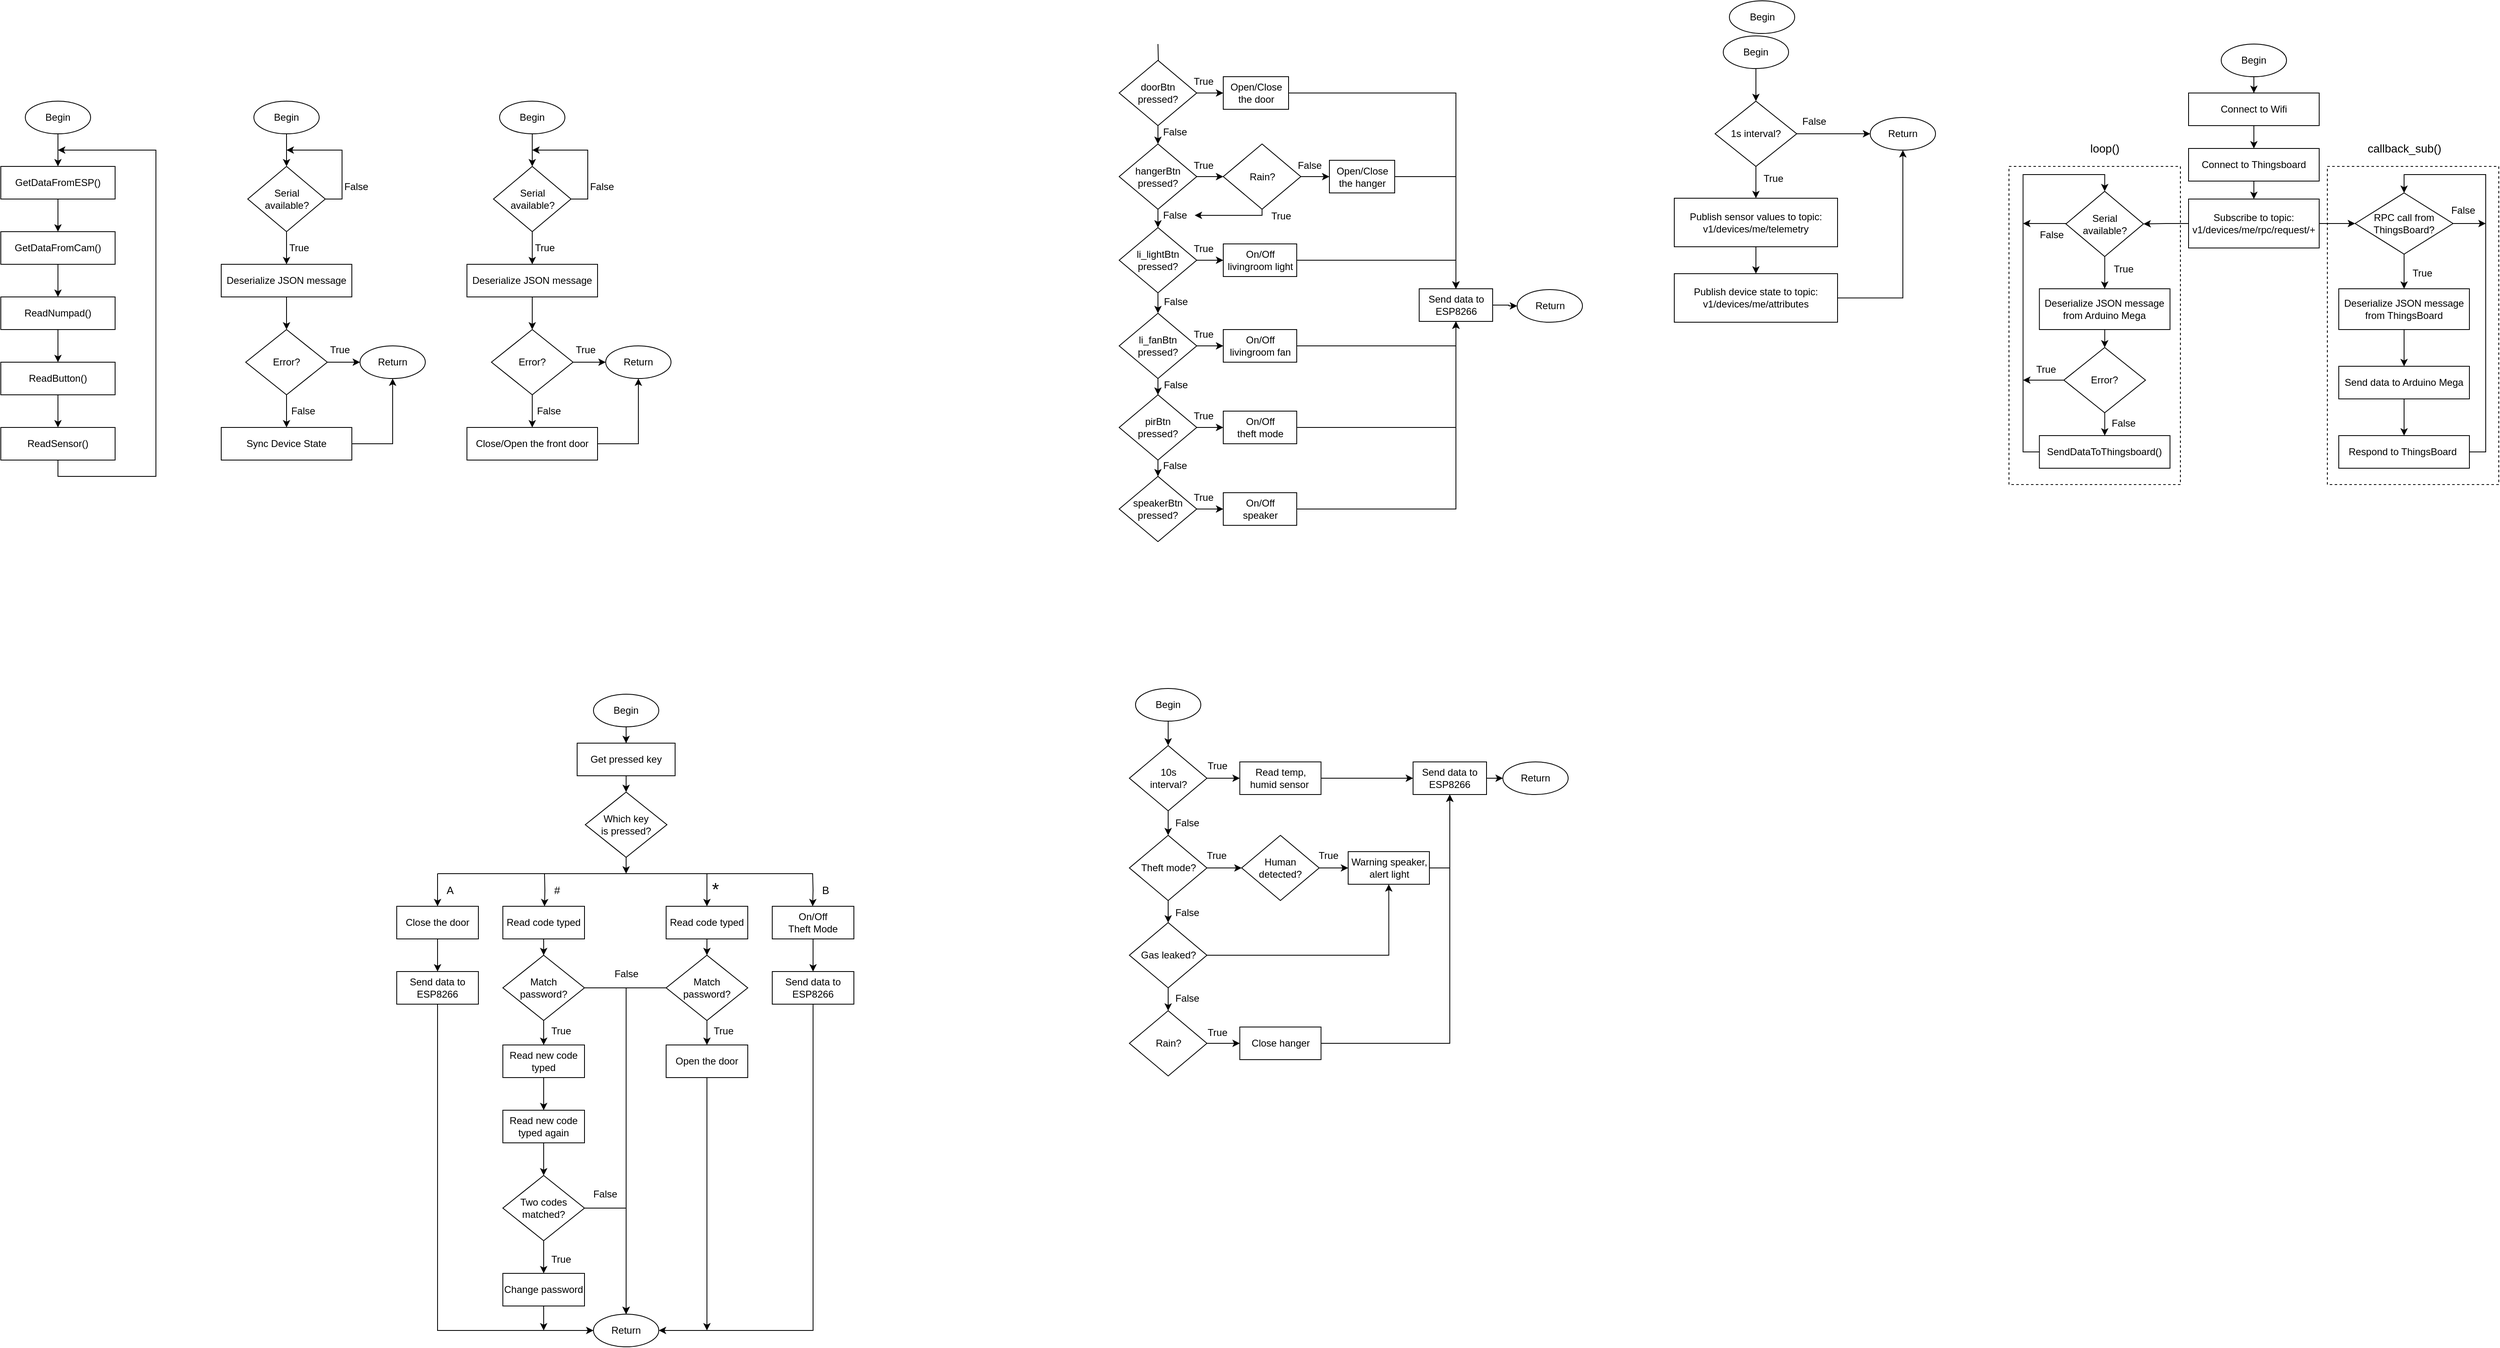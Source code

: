 <mxfile version="20.6.2" type="github">
  <diagram id="8T_DmFEaWRe2VI1obKvT" name="Page-1">
    <mxGraphModel dx="1550" dy="867" grid="1" gridSize="10" guides="1" tooltips="1" connect="1" arrows="1" fold="1" page="1" pageScale="1" pageWidth="1100" pageHeight="850" background="none" math="0" shadow="0">
      <root>
        <mxCell id="0" />
        <mxCell id="1" parent="0" />
        <mxCell id="-PVYNfKp2_SMiAzgi10n-19" value="" style="group" parent="1" vertex="1" connectable="0">
          <mxGeometry x="110" y="173" width="190" height="460" as="geometry" />
        </mxCell>
        <mxCell id="-PVYNfKp2_SMiAzgi10n-1" value="Begin" style="ellipse;whiteSpace=wrap;html=1;" parent="-PVYNfKp2_SMiAzgi10n-19" vertex="1">
          <mxGeometry x="30" width="80" height="40" as="geometry" />
        </mxCell>
        <mxCell id="-PVYNfKp2_SMiAzgi10n-2" value="GetDataFromESP()" style="rounded=0;whiteSpace=wrap;html=1;" parent="-PVYNfKp2_SMiAzgi10n-19" vertex="1">
          <mxGeometry y="80" width="140" height="40" as="geometry" />
        </mxCell>
        <mxCell id="-PVYNfKp2_SMiAzgi10n-7" style="edgeStyle=orthogonalEdgeStyle;rounded=0;orthogonalLoop=1;jettySize=auto;html=1;exitX=0.5;exitY=1;exitDx=0;exitDy=0;entryX=0.5;entryY=0;entryDx=0;entryDy=0;" parent="-PVYNfKp2_SMiAzgi10n-19" source="-PVYNfKp2_SMiAzgi10n-1" target="-PVYNfKp2_SMiAzgi10n-2" edge="1">
          <mxGeometry relative="1" as="geometry" />
        </mxCell>
        <mxCell id="-PVYNfKp2_SMiAzgi10n-3" value="GetDataFromCam()" style="rounded=0;whiteSpace=wrap;html=1;" parent="-PVYNfKp2_SMiAzgi10n-19" vertex="1">
          <mxGeometry y="160" width="140" height="40" as="geometry" />
        </mxCell>
        <mxCell id="-PVYNfKp2_SMiAzgi10n-8" style="edgeStyle=orthogonalEdgeStyle;rounded=0;orthogonalLoop=1;jettySize=auto;html=1;exitX=0.5;exitY=1;exitDx=0;exitDy=0;entryX=0.5;entryY=0;entryDx=0;entryDy=0;" parent="-PVYNfKp2_SMiAzgi10n-19" source="-PVYNfKp2_SMiAzgi10n-2" target="-PVYNfKp2_SMiAzgi10n-3" edge="1">
          <mxGeometry relative="1" as="geometry" />
        </mxCell>
        <mxCell id="-PVYNfKp2_SMiAzgi10n-4" value="ReadNumpad()" style="rounded=0;whiteSpace=wrap;html=1;" parent="-PVYNfKp2_SMiAzgi10n-19" vertex="1">
          <mxGeometry y="240" width="140" height="40" as="geometry" />
        </mxCell>
        <mxCell id="-PVYNfKp2_SMiAzgi10n-9" style="edgeStyle=orthogonalEdgeStyle;rounded=0;orthogonalLoop=1;jettySize=auto;html=1;exitX=0.5;exitY=1;exitDx=0;exitDy=0;entryX=0.5;entryY=0;entryDx=0;entryDy=0;" parent="-PVYNfKp2_SMiAzgi10n-19" source="-PVYNfKp2_SMiAzgi10n-3" target="-PVYNfKp2_SMiAzgi10n-4" edge="1">
          <mxGeometry relative="1" as="geometry" />
        </mxCell>
        <mxCell id="-PVYNfKp2_SMiAzgi10n-5" value="ReadButton()" style="rounded=0;whiteSpace=wrap;html=1;" parent="-PVYNfKp2_SMiAzgi10n-19" vertex="1">
          <mxGeometry y="320" width="140" height="40" as="geometry" />
        </mxCell>
        <mxCell id="-PVYNfKp2_SMiAzgi10n-10" style="edgeStyle=orthogonalEdgeStyle;rounded=0;orthogonalLoop=1;jettySize=auto;html=1;exitX=0.5;exitY=1;exitDx=0;exitDy=0;entryX=0.5;entryY=0;entryDx=0;entryDy=0;" parent="-PVYNfKp2_SMiAzgi10n-19" source="-PVYNfKp2_SMiAzgi10n-4" target="-PVYNfKp2_SMiAzgi10n-5" edge="1">
          <mxGeometry relative="1" as="geometry" />
        </mxCell>
        <mxCell id="-PVYNfKp2_SMiAzgi10n-6" value="ReadSensor()" style="rounded=0;whiteSpace=wrap;html=1;" parent="-PVYNfKp2_SMiAzgi10n-19" vertex="1">
          <mxGeometry y="400" width="140" height="40" as="geometry" />
        </mxCell>
        <mxCell id="-PVYNfKp2_SMiAzgi10n-11" style="edgeStyle=orthogonalEdgeStyle;rounded=0;orthogonalLoop=1;jettySize=auto;html=1;exitX=0.5;exitY=1;exitDx=0;exitDy=0;entryX=0.5;entryY=0;entryDx=0;entryDy=0;" parent="-PVYNfKp2_SMiAzgi10n-19" source="-PVYNfKp2_SMiAzgi10n-5" target="-PVYNfKp2_SMiAzgi10n-6" edge="1">
          <mxGeometry relative="1" as="geometry" />
        </mxCell>
        <mxCell id="-PVYNfKp2_SMiAzgi10n-18" value="" style="endArrow=classic;html=1;rounded=0;" parent="-PVYNfKp2_SMiAzgi10n-19" edge="1">
          <mxGeometry width="50" height="50" relative="1" as="geometry">
            <mxPoint x="70" y="440" as="sourcePoint" />
            <mxPoint x="70" y="60" as="targetPoint" />
            <Array as="points">
              <mxPoint x="70" y="460" />
              <mxPoint x="190" y="460" />
              <mxPoint x="190" y="60" />
            </Array>
          </mxGeometry>
        </mxCell>
        <mxCell id="-PVYNfKp2_SMiAzgi10n-22" style="edgeStyle=orthogonalEdgeStyle;rounded=0;orthogonalLoop=1;jettySize=auto;html=1;exitX=0.5;exitY=1;exitDx=0;exitDy=0;entryX=0.5;entryY=0;entryDx=0;entryDy=0;" parent="1" source="-PVYNfKp2_SMiAzgi10n-20" target="-PVYNfKp2_SMiAzgi10n-21" edge="1">
          <mxGeometry relative="1" as="geometry" />
        </mxCell>
        <mxCell id="-PVYNfKp2_SMiAzgi10n-20" value="Begin" style="ellipse;whiteSpace=wrap;html=1;" parent="1" vertex="1">
          <mxGeometry x="420" y="173" width="80" height="40" as="geometry" />
        </mxCell>
        <mxCell id="-PVYNfKp2_SMiAzgi10n-24" style="edgeStyle=orthogonalEdgeStyle;rounded=0;orthogonalLoop=1;jettySize=auto;html=1;exitX=1;exitY=0.5;exitDx=0;exitDy=0;" parent="1" source="-PVYNfKp2_SMiAzgi10n-21" edge="1">
          <mxGeometry relative="1" as="geometry">
            <mxPoint x="460" y="233" as="targetPoint" />
            <Array as="points">
              <mxPoint x="528" y="293" />
              <mxPoint x="528" y="233" />
              <mxPoint x="461" y="233" />
            </Array>
          </mxGeometry>
        </mxCell>
        <mxCell id="-PVYNfKp2_SMiAzgi10n-27" value="" style="edgeStyle=orthogonalEdgeStyle;rounded=0;orthogonalLoop=1;jettySize=auto;html=1;" parent="1" source="-PVYNfKp2_SMiAzgi10n-21" target="-PVYNfKp2_SMiAzgi10n-26" edge="1">
          <mxGeometry relative="1" as="geometry" />
        </mxCell>
        <mxCell id="-PVYNfKp2_SMiAzgi10n-21" value="Serial&lt;br&gt;available?" style="rhombus;whiteSpace=wrap;html=1;" parent="1" vertex="1">
          <mxGeometry x="412.5" y="253" width="95" height="80" as="geometry" />
        </mxCell>
        <mxCell id="-PVYNfKp2_SMiAzgi10n-25" value="False" style="text;html=1;align=center;verticalAlign=middle;resizable=0;points=[];autosize=1;strokeColor=none;fillColor=none;" parent="1" vertex="1">
          <mxGeometry x="520" y="263" width="50" height="30" as="geometry" />
        </mxCell>
        <mxCell id="-PVYNfKp2_SMiAzgi10n-29" style="edgeStyle=orthogonalEdgeStyle;rounded=0;orthogonalLoop=1;jettySize=auto;html=1;exitX=0.5;exitY=1;exitDx=0;exitDy=0;entryX=0.5;entryY=0;entryDx=0;entryDy=0;" parent="1" source="-PVYNfKp2_SMiAzgi10n-26" target="-PVYNfKp2_SMiAzgi10n-28" edge="1">
          <mxGeometry relative="1" as="geometry" />
        </mxCell>
        <mxCell id="-PVYNfKp2_SMiAzgi10n-26" value="Deserialize JSON message" style="whiteSpace=wrap;html=1;" parent="1" vertex="1">
          <mxGeometry x="380" y="373" width="160" height="40" as="geometry" />
        </mxCell>
        <mxCell id="-PVYNfKp2_SMiAzgi10n-37" value="" style="edgeStyle=orthogonalEdgeStyle;rounded=0;orthogonalLoop=1;jettySize=auto;html=1;" parent="1" source="-PVYNfKp2_SMiAzgi10n-28" target="-PVYNfKp2_SMiAzgi10n-36" edge="1">
          <mxGeometry relative="1" as="geometry" />
        </mxCell>
        <mxCell id="-PVYNfKp2_SMiAzgi10n-41" style="edgeStyle=orthogonalEdgeStyle;rounded=0;orthogonalLoop=1;jettySize=auto;html=1;entryX=0.5;entryY=0;entryDx=0;entryDy=0;" parent="1" source="-PVYNfKp2_SMiAzgi10n-28" target="-PVYNfKp2_SMiAzgi10n-40" edge="1">
          <mxGeometry relative="1" as="geometry" />
        </mxCell>
        <mxCell id="-PVYNfKp2_SMiAzgi10n-28" value="Error?" style="rhombus;whiteSpace=wrap;html=1;" parent="1" vertex="1">
          <mxGeometry x="410" y="453" width="100" height="80" as="geometry" />
        </mxCell>
        <mxCell id="-PVYNfKp2_SMiAzgi10n-36" value="Return" style="ellipse;whiteSpace=wrap;html=1;" parent="1" vertex="1">
          <mxGeometry x="550" y="473" width="80" height="40" as="geometry" />
        </mxCell>
        <mxCell id="-PVYNfKp2_SMiAzgi10n-38" value="True" style="text;html=1;align=center;verticalAlign=middle;resizable=0;points=[];autosize=1;strokeColor=none;fillColor=none;" parent="1" vertex="1">
          <mxGeometry x="500" y="463" width="50" height="30" as="geometry" />
        </mxCell>
        <mxCell id="-PVYNfKp2_SMiAzgi10n-44" style="edgeStyle=orthogonalEdgeStyle;rounded=0;orthogonalLoop=1;jettySize=auto;html=1;entryX=0.5;entryY=1;entryDx=0;entryDy=0;" parent="1" source="-PVYNfKp2_SMiAzgi10n-40" target="-PVYNfKp2_SMiAzgi10n-36" edge="1">
          <mxGeometry relative="1" as="geometry" />
        </mxCell>
        <mxCell id="-PVYNfKp2_SMiAzgi10n-40" value="Sync Device State" style="whiteSpace=wrap;html=1;" parent="1" vertex="1">
          <mxGeometry x="380" y="573" width="160" height="40" as="geometry" />
        </mxCell>
        <mxCell id="-PVYNfKp2_SMiAzgi10n-42" value="False" style="text;html=1;align=center;verticalAlign=middle;resizable=0;points=[];autosize=1;strokeColor=none;fillColor=none;" parent="1" vertex="1">
          <mxGeometry x="455" y="538" width="50" height="30" as="geometry" />
        </mxCell>
        <mxCell id="-PVYNfKp2_SMiAzgi10n-43" value="True" style="text;html=1;align=center;verticalAlign=middle;resizable=0;points=[];autosize=1;strokeColor=none;fillColor=none;" parent="1" vertex="1">
          <mxGeometry x="450" y="338" width="50" height="30" as="geometry" />
        </mxCell>
        <mxCell id="-PVYNfKp2_SMiAzgi10n-45" style="edgeStyle=orthogonalEdgeStyle;rounded=0;orthogonalLoop=1;jettySize=auto;html=1;exitX=0.5;exitY=1;exitDx=0;exitDy=0;entryX=0.5;entryY=0;entryDx=0;entryDy=0;" parent="1" source="-PVYNfKp2_SMiAzgi10n-46" target="-PVYNfKp2_SMiAzgi10n-49" edge="1">
          <mxGeometry relative="1" as="geometry" />
        </mxCell>
        <mxCell id="-PVYNfKp2_SMiAzgi10n-46" value="Begin" style="ellipse;whiteSpace=wrap;html=1;" parent="1" vertex="1">
          <mxGeometry x="721" y="173" width="80" height="40" as="geometry" />
        </mxCell>
        <mxCell id="-PVYNfKp2_SMiAzgi10n-47" style="edgeStyle=orthogonalEdgeStyle;rounded=0;orthogonalLoop=1;jettySize=auto;html=1;exitX=1;exitY=0.5;exitDx=0;exitDy=0;" parent="1" source="-PVYNfKp2_SMiAzgi10n-49" edge="1">
          <mxGeometry relative="1" as="geometry">
            <mxPoint x="761" y="233" as="targetPoint" />
            <Array as="points">
              <mxPoint x="829" y="293" />
              <mxPoint x="829" y="233" />
              <mxPoint x="762" y="233" />
            </Array>
          </mxGeometry>
        </mxCell>
        <mxCell id="-PVYNfKp2_SMiAzgi10n-48" value="" style="edgeStyle=orthogonalEdgeStyle;rounded=0;orthogonalLoop=1;jettySize=auto;html=1;" parent="1" source="-PVYNfKp2_SMiAzgi10n-49" target="-PVYNfKp2_SMiAzgi10n-52" edge="1">
          <mxGeometry relative="1" as="geometry" />
        </mxCell>
        <mxCell id="-PVYNfKp2_SMiAzgi10n-49" value="Serial&lt;br&gt;available?" style="rhombus;whiteSpace=wrap;html=1;" parent="1" vertex="1">
          <mxGeometry x="713.5" y="253" width="95" height="80" as="geometry" />
        </mxCell>
        <mxCell id="-PVYNfKp2_SMiAzgi10n-50" value="False" style="text;html=1;align=center;verticalAlign=middle;resizable=0;points=[];autosize=1;strokeColor=none;fillColor=none;" parent="1" vertex="1">
          <mxGeometry x="821" y="263" width="50" height="30" as="geometry" />
        </mxCell>
        <mxCell id="-PVYNfKp2_SMiAzgi10n-51" style="edgeStyle=orthogonalEdgeStyle;rounded=0;orthogonalLoop=1;jettySize=auto;html=1;exitX=0.5;exitY=1;exitDx=0;exitDy=0;entryX=0.5;entryY=0;entryDx=0;entryDy=0;" parent="1" source="-PVYNfKp2_SMiAzgi10n-52" target="-PVYNfKp2_SMiAzgi10n-55" edge="1">
          <mxGeometry relative="1" as="geometry" />
        </mxCell>
        <mxCell id="-PVYNfKp2_SMiAzgi10n-52" value="Deserialize JSON message" style="whiteSpace=wrap;html=1;" parent="1" vertex="1">
          <mxGeometry x="681" y="373" width="160" height="40" as="geometry" />
        </mxCell>
        <mxCell id="-PVYNfKp2_SMiAzgi10n-53" value="" style="edgeStyle=orthogonalEdgeStyle;rounded=0;orthogonalLoop=1;jettySize=auto;html=1;" parent="1" source="-PVYNfKp2_SMiAzgi10n-55" target="-PVYNfKp2_SMiAzgi10n-56" edge="1">
          <mxGeometry relative="1" as="geometry" />
        </mxCell>
        <mxCell id="-PVYNfKp2_SMiAzgi10n-54" style="edgeStyle=orthogonalEdgeStyle;rounded=0;orthogonalLoop=1;jettySize=auto;html=1;entryX=0.5;entryY=0;entryDx=0;entryDy=0;" parent="1" source="-PVYNfKp2_SMiAzgi10n-55" target="-PVYNfKp2_SMiAzgi10n-59" edge="1">
          <mxGeometry relative="1" as="geometry" />
        </mxCell>
        <mxCell id="-PVYNfKp2_SMiAzgi10n-55" value="Error?" style="rhombus;whiteSpace=wrap;html=1;" parent="1" vertex="1">
          <mxGeometry x="711" y="453" width="100" height="80" as="geometry" />
        </mxCell>
        <mxCell id="-PVYNfKp2_SMiAzgi10n-56" value="Return" style="ellipse;whiteSpace=wrap;html=1;" parent="1" vertex="1">
          <mxGeometry x="851" y="473" width="80" height="40" as="geometry" />
        </mxCell>
        <mxCell id="-PVYNfKp2_SMiAzgi10n-57" value="True" style="text;html=1;align=center;verticalAlign=middle;resizable=0;points=[];autosize=1;strokeColor=none;fillColor=none;" parent="1" vertex="1">
          <mxGeometry x="801" y="463" width="50" height="30" as="geometry" />
        </mxCell>
        <mxCell id="-PVYNfKp2_SMiAzgi10n-58" style="edgeStyle=orthogonalEdgeStyle;rounded=0;orthogonalLoop=1;jettySize=auto;html=1;entryX=0.5;entryY=1;entryDx=0;entryDy=0;" parent="1" source="-PVYNfKp2_SMiAzgi10n-59" target="-PVYNfKp2_SMiAzgi10n-56" edge="1">
          <mxGeometry relative="1" as="geometry" />
        </mxCell>
        <mxCell id="-PVYNfKp2_SMiAzgi10n-59" value="Close/Open the front door" style="whiteSpace=wrap;html=1;" parent="1" vertex="1">
          <mxGeometry x="681" y="573" width="160" height="40" as="geometry" />
        </mxCell>
        <mxCell id="-PVYNfKp2_SMiAzgi10n-60" value="False" style="text;html=1;align=center;verticalAlign=middle;resizable=0;points=[];autosize=1;strokeColor=none;fillColor=none;" parent="1" vertex="1">
          <mxGeometry x="756" y="538" width="50" height="30" as="geometry" />
        </mxCell>
        <mxCell id="-PVYNfKp2_SMiAzgi10n-61" value="True" style="text;html=1;align=center;verticalAlign=middle;resizable=0;points=[];autosize=1;strokeColor=none;fillColor=none;" parent="1" vertex="1">
          <mxGeometry x="751" y="338" width="50" height="30" as="geometry" />
        </mxCell>
        <mxCell id="-PVYNfKp2_SMiAzgi10n-66" style="edgeStyle=orthogonalEdgeStyle;rounded=0;orthogonalLoop=1;jettySize=auto;html=1;exitX=0.5;exitY=1;exitDx=0;exitDy=0;" parent="1" source="-PVYNfKp2_SMiAzgi10n-62" target="-PVYNfKp2_SMiAzgi10n-64" edge="1">
          <mxGeometry relative="1" as="geometry" />
        </mxCell>
        <mxCell id="-PVYNfKp2_SMiAzgi10n-62" value="Begin" style="ellipse;whiteSpace=wrap;html=1;" parent="1" vertex="1">
          <mxGeometry x="836" y="900" width="80" height="40" as="geometry" />
        </mxCell>
        <mxCell id="-PVYNfKp2_SMiAzgi10n-69" style="edgeStyle=orthogonalEdgeStyle;rounded=0;orthogonalLoop=1;jettySize=auto;html=1;exitX=0.5;exitY=1;exitDx=0;exitDy=0;entryX=0.5;entryY=0;entryDx=0;entryDy=0;fontSize=12;fontColor=#CC0066;" parent="1" source="-PVYNfKp2_SMiAzgi10n-64" target="-PVYNfKp2_SMiAzgi10n-68" edge="1">
          <mxGeometry relative="1" as="geometry" />
        </mxCell>
        <mxCell id="-PVYNfKp2_SMiAzgi10n-64" value="Get pressed key" style="whiteSpace=wrap;html=1;" parent="1" vertex="1">
          <mxGeometry x="816" y="960" width="120" height="40" as="geometry" />
        </mxCell>
        <mxCell id="-PVYNfKp2_SMiAzgi10n-74" style="edgeStyle=orthogonalEdgeStyle;rounded=0;orthogonalLoop=1;jettySize=auto;html=1;fontSize=12;fontColor=#CC0066;" parent="1" source="-PVYNfKp2_SMiAzgi10n-68" edge="1">
          <mxGeometry relative="1" as="geometry">
            <mxPoint x="876" y="1120" as="targetPoint" />
          </mxGeometry>
        </mxCell>
        <mxCell id="-PVYNfKp2_SMiAzgi10n-68" value="Which key&lt;br&gt;is pressed?" style="rhombus;whiteSpace=wrap;html=1;" parent="1" vertex="1">
          <mxGeometry x="826" y="1020" width="100" height="80" as="geometry" />
        </mxCell>
        <mxCell id="-PVYNfKp2_SMiAzgi10n-76" value="" style="endArrow=none;html=1;rounded=0;fontSize=12;fontColor=#CC0066;" parent="1" edge="1">
          <mxGeometry width="50" height="50" relative="1" as="geometry">
            <mxPoint x="645" y="1120" as="sourcePoint" />
            <mxPoint x="1105" y="1120" as="targetPoint" />
          </mxGeometry>
        </mxCell>
        <mxCell id="-PVYNfKp2_SMiAzgi10n-77" value="" style="endArrow=classic;html=1;rounded=0;fontSize=12;fontColor=#CC0066;" parent="1" edge="1">
          <mxGeometry width="50" height="50" relative="1" as="geometry">
            <mxPoint x="975" y="1120" as="sourcePoint" />
            <mxPoint x="975" y="1160" as="targetPoint" />
          </mxGeometry>
        </mxCell>
        <mxCell id="-PVYNfKp2_SMiAzgi10n-78" value="&lt;font style=&quot;font-size: 22px;&quot; color=&quot;#000000&quot;&gt;*&lt;/font&gt;" style="text;html=1;align=center;verticalAlign=middle;resizable=0;points=[];autosize=1;strokeColor=none;fillColor=none;fontSize=12;fontColor=#CC0066;" parent="1" vertex="1">
          <mxGeometry x="970" y="1120" width="30" height="40" as="geometry" />
        </mxCell>
        <mxCell id="-PVYNfKp2_SMiAzgi10n-82" value="" style="edgeStyle=orthogonalEdgeStyle;rounded=0;orthogonalLoop=1;jettySize=auto;html=1;fontSize=22;fontColor=#000000;" parent="1" source="-PVYNfKp2_SMiAzgi10n-80" target="-PVYNfKp2_SMiAzgi10n-81" edge="1">
          <mxGeometry relative="1" as="geometry" />
        </mxCell>
        <mxCell id="-PVYNfKp2_SMiAzgi10n-80" value="Read code typed" style="whiteSpace=wrap;html=1;" parent="1" vertex="1">
          <mxGeometry x="925" y="1160" width="100" height="40" as="geometry" />
        </mxCell>
        <mxCell id="-PVYNfKp2_SMiAzgi10n-84" value="" style="edgeStyle=orthogonalEdgeStyle;rounded=0;orthogonalLoop=1;jettySize=auto;html=1;fontSize=22;fontColor=#000000;" parent="1" source="-PVYNfKp2_SMiAzgi10n-81" target="-PVYNfKp2_SMiAzgi10n-83" edge="1">
          <mxGeometry relative="1" as="geometry" />
        </mxCell>
        <mxCell id="-PVYNfKp2_SMiAzgi10n-108" style="edgeStyle=orthogonalEdgeStyle;rounded=0;orthogonalLoop=1;jettySize=auto;html=1;entryX=0.5;entryY=0;entryDx=0;entryDy=0;fontSize=13;fontColor=#000000;" parent="1" source="-PVYNfKp2_SMiAzgi10n-81" target="-PVYNfKp2_SMiAzgi10n-101" edge="1">
          <mxGeometry relative="1" as="geometry" />
        </mxCell>
        <mxCell id="-PVYNfKp2_SMiAzgi10n-81" value="Match&lt;br&gt;password?" style="rhombus;whiteSpace=wrap;html=1;" parent="1" vertex="1">
          <mxGeometry x="925" y="1220" width="100" height="80" as="geometry" />
        </mxCell>
        <mxCell id="-PVYNfKp2_SMiAzgi10n-128" style="edgeStyle=orthogonalEdgeStyle;rounded=0;orthogonalLoop=1;jettySize=auto;html=1;fontSize=13;fontColor=#000000;" parent="1" source="-PVYNfKp2_SMiAzgi10n-83" edge="1">
          <mxGeometry relative="1" as="geometry">
            <mxPoint x="975" y="1680" as="targetPoint" />
          </mxGeometry>
        </mxCell>
        <mxCell id="-PVYNfKp2_SMiAzgi10n-83" value="Open the door" style="whiteSpace=wrap;html=1;" parent="1" vertex="1">
          <mxGeometry x="925" y="1330" width="100" height="40" as="geometry" />
        </mxCell>
        <mxCell id="-PVYNfKp2_SMiAzgi10n-85" value="&lt;font style=&quot;font-size: 12px;&quot;&gt;True&lt;/font&gt;" style="text;html=1;align=center;verticalAlign=middle;resizable=0;points=[];autosize=1;strokeColor=none;fillColor=none;fontSize=22;fontColor=#000000;" parent="1" vertex="1">
          <mxGeometry x="970" y="1290" width="50" height="40" as="geometry" />
        </mxCell>
        <mxCell id="-PVYNfKp2_SMiAzgi10n-86" value="&lt;font style=&quot;font-size: 13px;&quot; color=&quot;#000000&quot;&gt;#&lt;/font&gt;" style="text;html=1;align=center;verticalAlign=middle;resizable=0;points=[];autosize=1;strokeColor=none;fillColor=none;fontSize=12;fontColor=#CC0066;" parent="1" vertex="1">
          <mxGeometry x="776" y="1125" width="30" height="30" as="geometry" />
        </mxCell>
        <mxCell id="-PVYNfKp2_SMiAzgi10n-87" value="" style="edgeStyle=orthogonalEdgeStyle;rounded=0;orthogonalLoop=1;jettySize=auto;html=1;fontSize=22;fontColor=#000000;" parent="1" edge="1">
          <mxGeometry relative="1" as="geometry">
            <mxPoint x="776" y="1120" as="sourcePoint" />
            <mxPoint x="776" y="1160" as="targetPoint" />
          </mxGeometry>
        </mxCell>
        <mxCell id="-PVYNfKp2_SMiAzgi10n-90" value="" style="edgeStyle=orthogonalEdgeStyle;rounded=0;orthogonalLoop=1;jettySize=auto;html=1;fontSize=13;fontColor=#000000;" parent="1" source="-PVYNfKp2_SMiAzgi10n-88" target="-PVYNfKp2_SMiAzgi10n-89" edge="1">
          <mxGeometry relative="1" as="geometry" />
        </mxCell>
        <mxCell id="-PVYNfKp2_SMiAzgi10n-88" value="Read code typed" style="whiteSpace=wrap;html=1;" parent="1" vertex="1">
          <mxGeometry x="725" y="1160" width="100" height="40" as="geometry" />
        </mxCell>
        <mxCell id="-PVYNfKp2_SMiAzgi10n-92" value="" style="edgeStyle=orthogonalEdgeStyle;rounded=0;orthogonalLoop=1;jettySize=auto;html=1;fontSize=13;fontColor=#000000;" parent="1" source="-PVYNfKp2_SMiAzgi10n-89" target="-PVYNfKp2_SMiAzgi10n-91" edge="1">
          <mxGeometry relative="1" as="geometry" />
        </mxCell>
        <mxCell id="-PVYNfKp2_SMiAzgi10n-105" style="edgeStyle=orthogonalEdgeStyle;rounded=0;orthogonalLoop=1;jettySize=auto;html=1;fontSize=13;fontColor=#000000;" parent="1" source="-PVYNfKp2_SMiAzgi10n-89" target="-PVYNfKp2_SMiAzgi10n-101" edge="1">
          <mxGeometry relative="1" as="geometry" />
        </mxCell>
        <mxCell id="-PVYNfKp2_SMiAzgi10n-89" value="Match&lt;br&gt;password?" style="rhombus;whiteSpace=wrap;html=1;" parent="1" vertex="1">
          <mxGeometry x="725" y="1220" width="100" height="80" as="geometry" />
        </mxCell>
        <mxCell id="-PVYNfKp2_SMiAzgi10n-94" value="" style="edgeStyle=orthogonalEdgeStyle;rounded=0;orthogonalLoop=1;jettySize=auto;html=1;fontSize=13;fontColor=#000000;" parent="1" source="-PVYNfKp2_SMiAzgi10n-91" target="-PVYNfKp2_SMiAzgi10n-93" edge="1">
          <mxGeometry relative="1" as="geometry" />
        </mxCell>
        <mxCell id="-PVYNfKp2_SMiAzgi10n-91" value="Read new code typed" style="whiteSpace=wrap;html=1;" parent="1" vertex="1">
          <mxGeometry x="725" y="1330" width="100" height="40" as="geometry" />
        </mxCell>
        <mxCell id="-PVYNfKp2_SMiAzgi10n-97" value="" style="edgeStyle=orthogonalEdgeStyle;rounded=0;orthogonalLoop=1;jettySize=auto;html=1;fontSize=13;fontColor=#000000;" parent="1" source="-PVYNfKp2_SMiAzgi10n-93" target="-PVYNfKp2_SMiAzgi10n-96" edge="1">
          <mxGeometry relative="1" as="geometry" />
        </mxCell>
        <mxCell id="-PVYNfKp2_SMiAzgi10n-93" value="Read new code typed again" style="whiteSpace=wrap;html=1;" parent="1" vertex="1">
          <mxGeometry x="725" y="1410" width="100" height="40" as="geometry" />
        </mxCell>
        <mxCell id="-PVYNfKp2_SMiAzgi10n-95" value="&lt;font style=&quot;font-size: 12px;&quot;&gt;True&lt;/font&gt;" style="text;html=1;align=center;verticalAlign=middle;resizable=0;points=[];autosize=1;strokeColor=none;fillColor=none;fontSize=22;fontColor=#000000;" parent="1" vertex="1">
          <mxGeometry x="771" y="1290" width="50" height="40" as="geometry" />
        </mxCell>
        <mxCell id="-PVYNfKp2_SMiAzgi10n-99" value="" style="edgeStyle=orthogonalEdgeStyle;rounded=0;orthogonalLoop=1;jettySize=auto;html=1;fontSize=13;fontColor=#000000;" parent="1" source="-PVYNfKp2_SMiAzgi10n-96" target="-PVYNfKp2_SMiAzgi10n-98" edge="1">
          <mxGeometry relative="1" as="geometry" />
        </mxCell>
        <mxCell id="-PVYNfKp2_SMiAzgi10n-110" style="edgeStyle=orthogonalEdgeStyle;rounded=0;orthogonalLoop=1;jettySize=auto;html=1;entryX=0.5;entryY=0;entryDx=0;entryDy=0;fontSize=13;fontColor=#000000;" parent="1" source="-PVYNfKp2_SMiAzgi10n-96" target="-PVYNfKp2_SMiAzgi10n-101" edge="1">
          <mxGeometry relative="1" as="geometry" />
        </mxCell>
        <mxCell id="-PVYNfKp2_SMiAzgi10n-96" value="Two codes &lt;br&gt;matched?" style="rhombus;whiteSpace=wrap;html=1;" parent="1" vertex="1">
          <mxGeometry x="725" y="1490" width="100" height="80" as="geometry" />
        </mxCell>
        <mxCell id="-PVYNfKp2_SMiAzgi10n-118" style="edgeStyle=orthogonalEdgeStyle;rounded=0;orthogonalLoop=1;jettySize=auto;html=1;fontSize=13;fontColor=#000000;" parent="1" source="-PVYNfKp2_SMiAzgi10n-98" edge="1">
          <mxGeometry relative="1" as="geometry">
            <mxPoint x="775" y="1680" as="targetPoint" />
          </mxGeometry>
        </mxCell>
        <mxCell id="-PVYNfKp2_SMiAzgi10n-98" value="Change password" style="whiteSpace=wrap;html=1;" parent="1" vertex="1">
          <mxGeometry x="725" y="1610" width="100" height="40" as="geometry" />
        </mxCell>
        <mxCell id="-PVYNfKp2_SMiAzgi10n-100" value="&lt;font style=&quot;font-size: 12px;&quot;&gt;True&lt;/font&gt;" style="text;html=1;align=center;verticalAlign=middle;resizable=0;points=[];autosize=1;strokeColor=none;fillColor=none;fontSize=22;fontColor=#000000;" parent="1" vertex="1">
          <mxGeometry x="771" y="1570" width="50" height="40" as="geometry" />
        </mxCell>
        <mxCell id="-PVYNfKp2_SMiAzgi10n-101" value="Return" style="ellipse;whiteSpace=wrap;html=1;" parent="1" vertex="1">
          <mxGeometry x="836" y="1660" width="80" height="40" as="geometry" />
        </mxCell>
        <mxCell id="-PVYNfKp2_SMiAzgi10n-109" value="&lt;font style=&quot;font-size: 12px;&quot;&gt;False&lt;/font&gt;" style="text;html=1;align=center;verticalAlign=middle;resizable=0;points=[];autosize=1;strokeColor=none;fillColor=none;fontSize=22;fontColor=#000000;" parent="1" vertex="1">
          <mxGeometry x="851" y="1220" width="50" height="40" as="geometry" />
        </mxCell>
        <mxCell id="-PVYNfKp2_SMiAzgi10n-111" value="&lt;font style=&quot;font-size: 12px;&quot;&gt;False&lt;/font&gt;" style="text;html=1;align=center;verticalAlign=middle;resizable=0;points=[];autosize=1;strokeColor=none;fillColor=none;fontSize=22;fontColor=#000000;" parent="1" vertex="1">
          <mxGeometry x="825" y="1490" width="50" height="40" as="geometry" />
        </mxCell>
        <mxCell id="-PVYNfKp2_SMiAzgi10n-119" value="" style="edgeStyle=orthogonalEdgeStyle;rounded=0;orthogonalLoop=1;jettySize=auto;html=1;fontSize=13;fontColor=#000000;" parent="1" source="-PVYNfKp2_SMiAzgi10n-112" target="-PVYNfKp2_SMiAzgi10n-115" edge="1">
          <mxGeometry relative="1" as="geometry" />
        </mxCell>
        <mxCell id="-PVYNfKp2_SMiAzgi10n-112" value="Close the door" style="whiteSpace=wrap;html=1;" parent="1" vertex="1">
          <mxGeometry x="595" y="1160" width="100" height="40" as="geometry" />
        </mxCell>
        <mxCell id="-PVYNfKp2_SMiAzgi10n-113" value="" style="endArrow=classic;html=1;rounded=0;fontSize=13;fontColor=#000000;entryX=0.5;entryY=0;entryDx=0;entryDy=0;" parent="1" target="-PVYNfKp2_SMiAzgi10n-112" edge="1">
          <mxGeometry width="50" height="50" relative="1" as="geometry">
            <mxPoint x="645" y="1120" as="sourcePoint" />
            <mxPoint x="425" y="1390" as="targetPoint" />
          </mxGeometry>
        </mxCell>
        <mxCell id="-PVYNfKp2_SMiAzgi10n-114" value="A" style="text;html=1;align=center;verticalAlign=middle;resizable=0;points=[];autosize=1;strokeColor=none;fillColor=none;fontSize=13;fontColor=#000000;" parent="1" vertex="1">
          <mxGeometry x="645" y="1125" width="30" height="30" as="geometry" />
        </mxCell>
        <mxCell id="-PVYNfKp2_SMiAzgi10n-116" style="edgeStyle=orthogonalEdgeStyle;rounded=0;orthogonalLoop=1;jettySize=auto;html=1;entryX=0;entryY=0.5;entryDx=0;entryDy=0;fontSize=13;fontColor=#000000;" parent="1" source="-PVYNfKp2_SMiAzgi10n-115" target="-PVYNfKp2_SMiAzgi10n-101" edge="1">
          <mxGeometry relative="1" as="geometry">
            <Array as="points">
              <mxPoint x="645" y="1680" />
            </Array>
          </mxGeometry>
        </mxCell>
        <mxCell id="-PVYNfKp2_SMiAzgi10n-115" value="Send data to ESP8266" style="whiteSpace=wrap;html=1;" parent="1" vertex="1">
          <mxGeometry x="595" y="1240" width="100" height="40" as="geometry" />
        </mxCell>
        <mxCell id="-PVYNfKp2_SMiAzgi10n-122" value="" style="edgeStyle=orthogonalEdgeStyle;rounded=0;orthogonalLoop=1;jettySize=auto;html=1;fontSize=13;fontColor=#000000;" parent="1" source="-PVYNfKp2_SMiAzgi10n-120" target="-PVYNfKp2_SMiAzgi10n-121" edge="1">
          <mxGeometry relative="1" as="geometry" />
        </mxCell>
        <mxCell id="-PVYNfKp2_SMiAzgi10n-120" value="On/Off&lt;br&gt;Theft Mode" style="whiteSpace=wrap;html=1;" parent="1" vertex="1">
          <mxGeometry x="1055" y="1160" width="100" height="40" as="geometry" />
        </mxCell>
        <mxCell id="-PVYNfKp2_SMiAzgi10n-126" style="edgeStyle=orthogonalEdgeStyle;rounded=0;orthogonalLoop=1;jettySize=auto;html=1;entryX=1;entryY=0.5;entryDx=0;entryDy=0;fontSize=13;fontColor=#000000;" parent="1" source="-PVYNfKp2_SMiAzgi10n-121" target="-PVYNfKp2_SMiAzgi10n-101" edge="1">
          <mxGeometry relative="1" as="geometry">
            <Array as="points">
              <mxPoint x="1105" y="1680" />
            </Array>
          </mxGeometry>
        </mxCell>
        <mxCell id="-PVYNfKp2_SMiAzgi10n-121" value="Send data to ESP8266" style="whiteSpace=wrap;html=1;" parent="1" vertex="1">
          <mxGeometry x="1055" y="1240" width="100" height="40" as="geometry" />
        </mxCell>
        <mxCell id="-PVYNfKp2_SMiAzgi10n-124" value="" style="edgeStyle=orthogonalEdgeStyle;rounded=0;orthogonalLoop=1;jettySize=auto;html=1;fontSize=22;fontColor=#000000;" parent="1" edge="1">
          <mxGeometry relative="1" as="geometry">
            <mxPoint x="1104.5" y="1120" as="sourcePoint" />
            <mxPoint x="1104.5" y="1160" as="targetPoint" />
          </mxGeometry>
        </mxCell>
        <mxCell id="-PVYNfKp2_SMiAzgi10n-125" value="B" style="text;html=1;align=center;verticalAlign=middle;resizable=0;points=[];autosize=1;strokeColor=none;fillColor=none;fontSize=13;fontColor=#000000;" parent="1" vertex="1">
          <mxGeometry x="1105" y="1125" width="30" height="30" as="geometry" />
        </mxCell>
        <mxCell id="-PVYNfKp2_SMiAzgi10n-132" value="" style="edgeStyle=orthogonalEdgeStyle;rounded=0;orthogonalLoop=1;jettySize=auto;html=1;fontSize=13;fontColor=#000000;" parent="1" target="-PVYNfKp2_SMiAzgi10n-130" edge="1">
          <mxGeometry relative="1" as="geometry">
            <mxPoint x="1527.5" y="103" as="sourcePoint" />
          </mxGeometry>
        </mxCell>
        <mxCell id="-PVYNfKp2_SMiAzgi10n-129" value="Begin" style="ellipse;whiteSpace=wrap;html=1;" parent="1" vertex="1">
          <mxGeometry x="2227.5" y="50" width="80" height="40" as="geometry" />
        </mxCell>
        <mxCell id="-PVYNfKp2_SMiAzgi10n-133" value="" style="edgeStyle=orthogonalEdgeStyle;rounded=0;orthogonalLoop=1;jettySize=auto;html=1;fontSize=13;fontColor=#000000;" parent="1" source="-PVYNfKp2_SMiAzgi10n-130" target="-PVYNfKp2_SMiAzgi10n-131" edge="1">
          <mxGeometry relative="1" as="geometry" />
        </mxCell>
        <mxCell id="-PVYNfKp2_SMiAzgi10n-136" value="" style="edgeStyle=orthogonalEdgeStyle;rounded=0;orthogonalLoop=1;jettySize=auto;html=1;fontSize=12;fontColor=#000000;" parent="1" source="-PVYNfKp2_SMiAzgi10n-130" target="-PVYNfKp2_SMiAzgi10n-135" edge="1">
          <mxGeometry relative="1" as="geometry" />
        </mxCell>
        <mxCell id="-PVYNfKp2_SMiAzgi10n-130" value="doorBtn pressed?" style="rhombus;whiteSpace=wrap;html=1;" parent="1" vertex="1">
          <mxGeometry x="1480" y="123" width="95" height="80" as="geometry" />
        </mxCell>
        <mxCell id="-PVYNfKp2_SMiAzgi10n-177" style="edgeStyle=orthogonalEdgeStyle;rounded=0;orthogonalLoop=1;jettySize=auto;html=1;entryX=0.5;entryY=0;entryDx=0;entryDy=0;fontSize=12;fontColor=#000000;" parent="1" source="-PVYNfKp2_SMiAzgi10n-131" target="-PVYNfKp2_SMiAzgi10n-176" edge="1">
          <mxGeometry relative="1" as="geometry" />
        </mxCell>
        <mxCell id="-PVYNfKp2_SMiAzgi10n-131" value="Open/Close the door" style="whiteSpace=wrap;html=1;" parent="1" vertex="1">
          <mxGeometry x="1607.5" y="143" width="80" height="40" as="geometry" />
        </mxCell>
        <mxCell id="-PVYNfKp2_SMiAzgi10n-134" value="&lt;font style=&quot;font-size: 12px;&quot;&gt;True&lt;/font&gt;" style="text;html=1;align=center;verticalAlign=middle;resizable=0;points=[];autosize=1;strokeColor=none;fillColor=none;fontSize=13;fontColor=#000000;" parent="1" vertex="1">
          <mxGeometry x="1557.5" y="133" width="50" height="30" as="geometry" />
        </mxCell>
        <mxCell id="-PVYNfKp2_SMiAzgi10n-143" value="" style="edgeStyle=orthogonalEdgeStyle;rounded=0;orthogonalLoop=1;jettySize=auto;html=1;fontSize=12;fontColor=#000000;" parent="1" source="-PVYNfKp2_SMiAzgi10n-135" target="-PVYNfKp2_SMiAzgi10n-142" edge="1">
          <mxGeometry relative="1" as="geometry" />
        </mxCell>
        <mxCell id="-PVYNfKp2_SMiAzgi10n-146" value="" style="edgeStyle=orthogonalEdgeStyle;rounded=0;orthogonalLoop=1;jettySize=auto;html=1;fontSize=12;fontColor=#000000;" parent="1" source="-PVYNfKp2_SMiAzgi10n-135" target="-PVYNfKp2_SMiAzgi10n-145" edge="1">
          <mxGeometry relative="1" as="geometry" />
        </mxCell>
        <mxCell id="-PVYNfKp2_SMiAzgi10n-135" value="hangerBtn pressed?" style="rhombus;whiteSpace=wrap;html=1;" parent="1" vertex="1">
          <mxGeometry x="1480" y="225.5" width="95" height="80" as="geometry" />
        </mxCell>
        <mxCell id="-PVYNfKp2_SMiAzgi10n-137" value="False" style="text;html=1;align=center;verticalAlign=middle;resizable=0;points=[];autosize=1;strokeColor=none;fillColor=none;fontSize=12;fontColor=#000000;" parent="1" vertex="1">
          <mxGeometry x="1522.5" y="195.5" width="50" height="30" as="geometry" />
        </mxCell>
        <mxCell id="-PVYNfKp2_SMiAzgi10n-180" style="edgeStyle=orthogonalEdgeStyle;rounded=0;orthogonalLoop=1;jettySize=auto;html=1;fontSize=12;fontColor=#000000;" parent="1" source="-PVYNfKp2_SMiAzgi10n-138" target="-PVYNfKp2_SMiAzgi10n-176" edge="1">
          <mxGeometry relative="1" as="geometry" />
        </mxCell>
        <mxCell id="-PVYNfKp2_SMiAzgi10n-138" value="Open/Close the hanger" style="whiteSpace=wrap;html=1;" parent="1" vertex="1">
          <mxGeometry x="1737.5" y="245.5" width="80" height="40" as="geometry" />
        </mxCell>
        <mxCell id="-PVYNfKp2_SMiAzgi10n-140" value="&lt;font style=&quot;font-size: 12px;&quot;&gt;True&lt;/font&gt;" style="text;html=1;align=center;verticalAlign=middle;resizable=0;points=[];autosize=1;strokeColor=none;fillColor=none;fontSize=13;fontColor=#000000;" parent="1" vertex="1">
          <mxGeometry x="1557.5" y="236" width="50" height="30" as="geometry" />
        </mxCell>
        <mxCell id="-PVYNfKp2_SMiAzgi10n-154" value="" style="edgeStyle=orthogonalEdgeStyle;rounded=0;orthogonalLoop=1;jettySize=auto;html=1;fontSize=12;fontColor=#000000;" parent="1" source="-PVYNfKp2_SMiAzgi10n-142" target="-PVYNfKp2_SMiAzgi10n-153" edge="1">
          <mxGeometry relative="1" as="geometry" />
        </mxCell>
        <mxCell id="-PVYNfKp2_SMiAzgi10n-157" value="" style="edgeStyle=orthogonalEdgeStyle;rounded=0;orthogonalLoop=1;jettySize=auto;html=1;fontSize=12;fontColor=#000000;" parent="1" source="-PVYNfKp2_SMiAzgi10n-142" target="-PVYNfKp2_SMiAzgi10n-156" edge="1">
          <mxGeometry relative="1" as="geometry" />
        </mxCell>
        <mxCell id="-PVYNfKp2_SMiAzgi10n-142" value="li_lightBtn pressed?" style="rhombus;whiteSpace=wrap;html=1;" parent="1" vertex="1">
          <mxGeometry x="1480" y="328" width="95" height="80" as="geometry" />
        </mxCell>
        <mxCell id="-PVYNfKp2_SMiAzgi10n-144" value="False" style="text;html=1;align=center;verticalAlign=middle;resizable=0;points=[];autosize=1;strokeColor=none;fillColor=none;fontSize=12;fontColor=#000000;" parent="1" vertex="1">
          <mxGeometry x="1522.5" y="298" width="50" height="30" as="geometry" />
        </mxCell>
        <mxCell id="-PVYNfKp2_SMiAzgi10n-148" value="" style="edgeStyle=orthogonalEdgeStyle;rounded=0;orthogonalLoop=1;jettySize=auto;html=1;fontSize=12;fontColor=#000000;" parent="1" source="-PVYNfKp2_SMiAzgi10n-145" target="-PVYNfKp2_SMiAzgi10n-138" edge="1">
          <mxGeometry relative="1" as="geometry" />
        </mxCell>
        <mxCell id="-PVYNfKp2_SMiAzgi10n-151" style="edgeStyle=orthogonalEdgeStyle;rounded=0;orthogonalLoop=1;jettySize=auto;html=1;fontSize=12;fontColor=#000000;" parent="1" source="-PVYNfKp2_SMiAzgi10n-145" target="-PVYNfKp2_SMiAzgi10n-144" edge="1">
          <mxGeometry relative="1" as="geometry">
            <Array as="points">
              <mxPoint x="1655.5" y="313" />
            </Array>
          </mxGeometry>
        </mxCell>
        <mxCell id="-PVYNfKp2_SMiAzgi10n-145" value="Rain?" style="rhombus;whiteSpace=wrap;html=1;" parent="1" vertex="1">
          <mxGeometry x="1607.5" y="225.5" width="95" height="80" as="geometry" />
        </mxCell>
        <mxCell id="-PVYNfKp2_SMiAzgi10n-149" value="&lt;font style=&quot;font-size: 12px;&quot;&gt;False&lt;/font&gt;" style="text;html=1;align=center;verticalAlign=middle;resizable=0;points=[];autosize=1;strokeColor=none;fillColor=none;fontSize=13;fontColor=#000000;" parent="1" vertex="1">
          <mxGeometry x="1687.5" y="236" width="50" height="30" as="geometry" />
        </mxCell>
        <mxCell id="-PVYNfKp2_SMiAzgi10n-152" value="&lt;font style=&quot;font-size: 12px;&quot;&gt;True&lt;/font&gt;" style="text;html=1;align=center;verticalAlign=middle;resizable=0;points=[];autosize=1;strokeColor=none;fillColor=none;fontSize=13;fontColor=#000000;" parent="1" vertex="1">
          <mxGeometry x="1652.5" y="298" width="50" height="30" as="geometry" />
        </mxCell>
        <mxCell id="-PVYNfKp2_SMiAzgi10n-181" style="edgeStyle=orthogonalEdgeStyle;rounded=0;orthogonalLoop=1;jettySize=auto;html=1;fontSize=12;fontColor=#000000;" parent="1" source="-PVYNfKp2_SMiAzgi10n-153" target="-PVYNfKp2_SMiAzgi10n-176" edge="1">
          <mxGeometry relative="1" as="geometry" />
        </mxCell>
        <mxCell id="-PVYNfKp2_SMiAzgi10n-153" value="On/Off livingroom light" style="whiteSpace=wrap;html=1;" parent="1" vertex="1">
          <mxGeometry x="1607.5" y="348" width="90" height="40" as="geometry" />
        </mxCell>
        <mxCell id="-PVYNfKp2_SMiAzgi10n-155" value="&lt;font style=&quot;font-size: 12px;&quot;&gt;True&lt;/font&gt;" style="text;html=1;align=center;verticalAlign=middle;resizable=0;points=[];autosize=1;strokeColor=none;fillColor=none;fontSize=13;fontColor=#000000;" parent="1" vertex="1">
          <mxGeometry x="1557.5" y="338" width="50" height="30" as="geometry" />
        </mxCell>
        <mxCell id="-PVYNfKp2_SMiAzgi10n-160" value="" style="edgeStyle=orthogonalEdgeStyle;rounded=0;orthogonalLoop=1;jettySize=auto;html=1;fontSize=12;fontColor=#000000;" parent="1" source="-PVYNfKp2_SMiAzgi10n-156" edge="1">
          <mxGeometry relative="1" as="geometry">
            <mxPoint x="1607.5" y="473" as="targetPoint" />
          </mxGeometry>
        </mxCell>
        <mxCell id="-PVYNfKp2_SMiAzgi10n-164" value="" style="edgeStyle=orthogonalEdgeStyle;rounded=0;orthogonalLoop=1;jettySize=auto;html=1;fontSize=12;fontColor=#000000;" parent="1" source="-PVYNfKp2_SMiAzgi10n-156" target="-PVYNfKp2_SMiAzgi10n-163" edge="1">
          <mxGeometry relative="1" as="geometry" />
        </mxCell>
        <mxCell id="-PVYNfKp2_SMiAzgi10n-156" value="li_fanBtn pressed?" style="rhombus;whiteSpace=wrap;html=1;" parent="1" vertex="1">
          <mxGeometry x="1480" y="433" width="95" height="80" as="geometry" />
        </mxCell>
        <mxCell id="-PVYNfKp2_SMiAzgi10n-158" value="False" style="text;html=1;align=center;verticalAlign=middle;resizable=0;points=[];autosize=1;strokeColor=none;fillColor=none;fontSize=12;fontColor=#000000;" parent="1" vertex="1">
          <mxGeometry x="1523.5" y="404" width="50" height="30" as="geometry" />
        </mxCell>
        <mxCell id="-PVYNfKp2_SMiAzgi10n-161" value="&lt;font style=&quot;font-size: 12px;&quot;&gt;True&lt;/font&gt;" style="text;html=1;align=center;verticalAlign=middle;resizable=0;points=[];autosize=1;strokeColor=none;fillColor=none;fontSize=13;fontColor=#000000;" parent="1" vertex="1">
          <mxGeometry x="1557.5" y="443" width="50" height="30" as="geometry" />
        </mxCell>
        <mxCell id="-PVYNfKp2_SMiAzgi10n-182" style="edgeStyle=orthogonalEdgeStyle;rounded=0;orthogonalLoop=1;jettySize=auto;html=1;entryX=0.5;entryY=1;entryDx=0;entryDy=0;fontSize=12;fontColor=#000000;" parent="1" source="-PVYNfKp2_SMiAzgi10n-162" target="-PVYNfKp2_SMiAzgi10n-176" edge="1">
          <mxGeometry relative="1" as="geometry" />
        </mxCell>
        <mxCell id="-PVYNfKp2_SMiAzgi10n-162" value="On/Off livingroom fan" style="whiteSpace=wrap;html=1;" parent="1" vertex="1">
          <mxGeometry x="1607.5" y="453" width="90" height="40" as="geometry" />
        </mxCell>
        <mxCell id="-PVYNfKp2_SMiAzgi10n-167" value="" style="edgeStyle=orthogonalEdgeStyle;rounded=0;orthogonalLoop=1;jettySize=auto;html=1;fontSize=12;fontColor=#000000;" parent="1" source="-PVYNfKp2_SMiAzgi10n-163" target="-PVYNfKp2_SMiAzgi10n-166" edge="1">
          <mxGeometry relative="1" as="geometry" />
        </mxCell>
        <mxCell id="-PVYNfKp2_SMiAzgi10n-171" value="" style="edgeStyle=orthogonalEdgeStyle;rounded=0;orthogonalLoop=1;jettySize=auto;html=1;fontSize=12;fontColor=#000000;" parent="1" source="-PVYNfKp2_SMiAzgi10n-163" target="-PVYNfKp2_SMiAzgi10n-170" edge="1">
          <mxGeometry relative="1" as="geometry" />
        </mxCell>
        <mxCell id="-PVYNfKp2_SMiAzgi10n-163" value="pirBtn&lt;br&gt;pressed?" style="rhombus;whiteSpace=wrap;html=1;" parent="1" vertex="1">
          <mxGeometry x="1480" y="533" width="95" height="80" as="geometry" />
        </mxCell>
        <mxCell id="-PVYNfKp2_SMiAzgi10n-165" value="False" style="text;html=1;align=center;verticalAlign=middle;resizable=0;points=[];autosize=1;strokeColor=none;fillColor=none;fontSize=12;fontColor=#000000;" parent="1" vertex="1">
          <mxGeometry x="1524" y="506" width="50" height="30" as="geometry" />
        </mxCell>
        <mxCell id="-PVYNfKp2_SMiAzgi10n-183" style="edgeStyle=orthogonalEdgeStyle;rounded=0;orthogonalLoop=1;jettySize=auto;html=1;fontSize=12;fontColor=#000000;" parent="1" source="-PVYNfKp2_SMiAzgi10n-166" target="-PVYNfKp2_SMiAzgi10n-176" edge="1">
          <mxGeometry relative="1" as="geometry" />
        </mxCell>
        <mxCell id="-PVYNfKp2_SMiAzgi10n-166" value="On/Off&lt;br&gt;theft mode" style="whiteSpace=wrap;html=1;" parent="1" vertex="1">
          <mxGeometry x="1607.5" y="553" width="90" height="40" as="geometry" />
        </mxCell>
        <mxCell id="-PVYNfKp2_SMiAzgi10n-168" value="&lt;font style=&quot;font-size: 12px;&quot;&gt;True&lt;/font&gt;" style="text;html=1;align=center;verticalAlign=middle;resizable=0;points=[];autosize=1;strokeColor=none;fillColor=none;fontSize=13;fontColor=#000000;" parent="1" vertex="1">
          <mxGeometry x="1557.5" y="543" width="50" height="30" as="geometry" />
        </mxCell>
        <mxCell id="-PVYNfKp2_SMiAzgi10n-174" value="" style="edgeStyle=orthogonalEdgeStyle;rounded=0;orthogonalLoop=1;jettySize=auto;html=1;fontSize=12;fontColor=#000000;" parent="1" source="-PVYNfKp2_SMiAzgi10n-170" target="-PVYNfKp2_SMiAzgi10n-173" edge="1">
          <mxGeometry relative="1" as="geometry" />
        </mxCell>
        <mxCell id="-PVYNfKp2_SMiAzgi10n-170" value="speakerBtn&lt;br&gt;pressed?" style="rhombus;whiteSpace=wrap;html=1;" parent="1" vertex="1">
          <mxGeometry x="1480" y="633" width="95" height="80" as="geometry" />
        </mxCell>
        <mxCell id="-PVYNfKp2_SMiAzgi10n-172" value="False" style="text;html=1;align=center;verticalAlign=middle;resizable=0;points=[];autosize=1;strokeColor=none;fillColor=none;fontSize=12;fontColor=#000000;" parent="1" vertex="1">
          <mxGeometry x="1523" y="605" width="50" height="30" as="geometry" />
        </mxCell>
        <mxCell id="-PVYNfKp2_SMiAzgi10n-184" style="edgeStyle=orthogonalEdgeStyle;rounded=0;orthogonalLoop=1;jettySize=auto;html=1;fontSize=12;fontColor=#000000;" parent="1" source="-PVYNfKp2_SMiAzgi10n-173" target="-PVYNfKp2_SMiAzgi10n-176" edge="1">
          <mxGeometry relative="1" as="geometry" />
        </mxCell>
        <mxCell id="-PVYNfKp2_SMiAzgi10n-173" value="On/Off&lt;br&gt;speaker" style="whiteSpace=wrap;html=1;" parent="1" vertex="1">
          <mxGeometry x="1607.5" y="653" width="90" height="40" as="geometry" />
        </mxCell>
        <mxCell id="-PVYNfKp2_SMiAzgi10n-175" value="&lt;font style=&quot;font-size: 12px;&quot;&gt;True&lt;/font&gt;" style="text;html=1;align=center;verticalAlign=middle;resizable=0;points=[];autosize=1;strokeColor=none;fillColor=none;fontSize=13;fontColor=#000000;" parent="1" vertex="1">
          <mxGeometry x="1557.5" y="643" width="50" height="30" as="geometry" />
        </mxCell>
        <mxCell id="-PVYNfKp2_SMiAzgi10n-186" value="" style="edgeStyle=orthogonalEdgeStyle;rounded=0;orthogonalLoop=1;jettySize=auto;html=1;fontSize=12;fontColor=#000000;" parent="1" source="-PVYNfKp2_SMiAzgi10n-176" target="-PVYNfKp2_SMiAzgi10n-185" edge="1">
          <mxGeometry relative="1" as="geometry" />
        </mxCell>
        <mxCell id="-PVYNfKp2_SMiAzgi10n-176" value="Send data to ESP8266" style="whiteSpace=wrap;html=1;" parent="1" vertex="1">
          <mxGeometry x="1847.5" y="403" width="90" height="40" as="geometry" />
        </mxCell>
        <mxCell id="-PVYNfKp2_SMiAzgi10n-185" value="Return" style="ellipse;whiteSpace=wrap;html=1;" parent="1" vertex="1">
          <mxGeometry x="1967.5" y="404" width="80" height="40" as="geometry" />
        </mxCell>
        <mxCell id="-PVYNfKp2_SMiAzgi10n-191" value="" style="edgeStyle=orthogonalEdgeStyle;rounded=0;orthogonalLoop=1;jettySize=auto;html=1;fontSize=12;fontColor=#000000;" parent="1" source="-PVYNfKp2_SMiAzgi10n-187" target="-PVYNfKp2_SMiAzgi10n-188" edge="1">
          <mxGeometry relative="1" as="geometry" />
        </mxCell>
        <mxCell id="-PVYNfKp2_SMiAzgi10n-187" value="Begin" style="ellipse;whiteSpace=wrap;html=1;" parent="1" vertex="1">
          <mxGeometry x="1500" y="893" width="80" height="40" as="geometry" />
        </mxCell>
        <mxCell id="-PVYNfKp2_SMiAzgi10n-190" value="" style="edgeStyle=orthogonalEdgeStyle;rounded=0;orthogonalLoop=1;jettySize=auto;html=1;fontSize=12;fontColor=#000000;" parent="1" source="-PVYNfKp2_SMiAzgi10n-188" target="-PVYNfKp2_SMiAzgi10n-189" edge="1">
          <mxGeometry relative="1" as="geometry" />
        </mxCell>
        <mxCell id="-PVYNfKp2_SMiAzgi10n-196" value="" style="edgeStyle=orthogonalEdgeStyle;rounded=0;orthogonalLoop=1;jettySize=auto;html=1;fontSize=12;fontColor=#000000;" parent="1" source="-PVYNfKp2_SMiAzgi10n-188" target="-PVYNfKp2_SMiAzgi10n-195" edge="1">
          <mxGeometry relative="1" as="geometry" />
        </mxCell>
        <mxCell id="-PVYNfKp2_SMiAzgi10n-188" value="10s&lt;br&gt;interval?" style="rhombus;whiteSpace=wrap;html=1;" parent="1" vertex="1">
          <mxGeometry x="1492.5" y="963" width="95" height="80" as="geometry" />
        </mxCell>
        <mxCell id="-PVYNfKp2_SMiAzgi10n-193" value="" style="edgeStyle=orthogonalEdgeStyle;rounded=0;orthogonalLoop=1;jettySize=auto;html=1;fontSize=12;fontColor=#000000;" parent="1" source="-PVYNfKp2_SMiAzgi10n-189" target="-PVYNfKp2_SMiAzgi10n-192" edge="1">
          <mxGeometry relative="1" as="geometry" />
        </mxCell>
        <mxCell id="-PVYNfKp2_SMiAzgi10n-189" value="Read temp, humid sensor&amp;nbsp;" style="whiteSpace=wrap;html=1;" parent="1" vertex="1">
          <mxGeometry x="1627.75" y="983" width="99.5" height="40" as="geometry" />
        </mxCell>
        <mxCell id="-PVYNfKp2_SMiAzgi10n-220" value="" style="edgeStyle=orthogonalEdgeStyle;rounded=0;orthogonalLoop=1;jettySize=auto;html=1;fontSize=12;fontColor=#000000;" parent="1" source="-PVYNfKp2_SMiAzgi10n-192" target="-PVYNfKp2_SMiAzgi10n-219" edge="1">
          <mxGeometry relative="1" as="geometry" />
        </mxCell>
        <mxCell id="-PVYNfKp2_SMiAzgi10n-192" value="Send data to ESP8266" style="whiteSpace=wrap;html=1;" parent="1" vertex="1">
          <mxGeometry x="1840" y="983" width="90" height="40" as="geometry" />
        </mxCell>
        <mxCell id="-PVYNfKp2_SMiAzgi10n-194" value="True" style="text;html=1;align=center;verticalAlign=middle;resizable=0;points=[];autosize=1;strokeColor=none;fillColor=none;fontSize=12;fontColor=#000000;" parent="1" vertex="1">
          <mxGeometry x="1575" y="973" width="50" height="30" as="geometry" />
        </mxCell>
        <mxCell id="-PVYNfKp2_SMiAzgi10n-199" value="" style="edgeStyle=orthogonalEdgeStyle;rounded=0;orthogonalLoop=1;jettySize=auto;html=1;fontSize=12;fontColor=#000000;" parent="1" source="-PVYNfKp2_SMiAzgi10n-195" target="-PVYNfKp2_SMiAzgi10n-198" edge="1">
          <mxGeometry relative="1" as="geometry" />
        </mxCell>
        <mxCell id="-PVYNfKp2_SMiAzgi10n-208" value="" style="edgeStyle=orthogonalEdgeStyle;rounded=0;orthogonalLoop=1;jettySize=auto;html=1;fontSize=12;fontColor=#000000;" parent="1" source="-PVYNfKp2_SMiAzgi10n-195" target="-PVYNfKp2_SMiAzgi10n-207" edge="1">
          <mxGeometry relative="1" as="geometry" />
        </mxCell>
        <mxCell id="-PVYNfKp2_SMiAzgi10n-195" value="Theft mode?" style="rhombus;whiteSpace=wrap;html=1;" parent="1" vertex="1">
          <mxGeometry x="1492.5" y="1073" width="95" height="80" as="geometry" />
        </mxCell>
        <mxCell id="-PVYNfKp2_SMiAzgi10n-197" value="False" style="text;html=1;align=center;verticalAlign=middle;resizable=0;points=[];autosize=1;strokeColor=none;fillColor=none;fontSize=12;fontColor=#000000;" parent="1" vertex="1">
          <mxGeometry x="1537.5" y="1043" width="50" height="30" as="geometry" />
        </mxCell>
        <mxCell id="-PVYNfKp2_SMiAzgi10n-204" value="" style="edgeStyle=orthogonalEdgeStyle;rounded=0;orthogonalLoop=1;jettySize=auto;html=1;fontSize=12;fontColor=#000000;" parent="1" source="-PVYNfKp2_SMiAzgi10n-198" target="-PVYNfKp2_SMiAzgi10n-203" edge="1">
          <mxGeometry relative="1" as="geometry" />
        </mxCell>
        <mxCell id="-PVYNfKp2_SMiAzgi10n-198" value="Human detected?" style="rhombus;whiteSpace=wrap;html=1;" parent="1" vertex="1">
          <mxGeometry x="1630" y="1073" width="95" height="80" as="geometry" />
        </mxCell>
        <mxCell id="-PVYNfKp2_SMiAzgi10n-202" value="True" style="text;html=1;align=center;verticalAlign=middle;resizable=0;points=[];autosize=1;strokeColor=none;fillColor=none;fontSize=12;fontColor=#000000;" parent="1" vertex="1">
          <mxGeometry x="1573.5" y="1083" width="50" height="30" as="geometry" />
        </mxCell>
        <mxCell id="-PVYNfKp2_SMiAzgi10n-214" style="edgeStyle=orthogonalEdgeStyle;rounded=0;orthogonalLoop=1;jettySize=auto;html=1;entryX=0.5;entryY=1;entryDx=0;entryDy=0;fontSize=12;fontColor=#000000;" parent="1" source="-PVYNfKp2_SMiAzgi10n-203" target="-PVYNfKp2_SMiAzgi10n-192" edge="1">
          <mxGeometry relative="1" as="geometry">
            <Array as="points">
              <mxPoint x="1885" y="1113" />
            </Array>
          </mxGeometry>
        </mxCell>
        <mxCell id="-PVYNfKp2_SMiAzgi10n-203" value="Warning speaker, alert light" style="whiteSpace=wrap;html=1;" parent="1" vertex="1">
          <mxGeometry x="1760.5" y="1093" width="99.5" height="40" as="geometry" />
        </mxCell>
        <mxCell id="-PVYNfKp2_SMiAzgi10n-205" value="True" style="text;html=1;align=center;verticalAlign=middle;resizable=0;points=[];autosize=1;strokeColor=none;fillColor=none;fontSize=12;fontColor=#000000;" parent="1" vertex="1">
          <mxGeometry x="1710.5" y="1083" width="50" height="30" as="geometry" />
        </mxCell>
        <mxCell id="-PVYNfKp2_SMiAzgi10n-210" style="edgeStyle=orthogonalEdgeStyle;rounded=0;orthogonalLoop=1;jettySize=auto;html=1;entryX=0.5;entryY=1;entryDx=0;entryDy=0;fontSize=12;fontColor=#000000;" parent="1" source="-PVYNfKp2_SMiAzgi10n-207" target="-PVYNfKp2_SMiAzgi10n-203" edge="1">
          <mxGeometry relative="1" as="geometry" />
        </mxCell>
        <mxCell id="-PVYNfKp2_SMiAzgi10n-212" value="" style="edgeStyle=orthogonalEdgeStyle;rounded=0;orthogonalLoop=1;jettySize=auto;html=1;fontSize=12;fontColor=#000000;" parent="1" source="-PVYNfKp2_SMiAzgi10n-207" target="-PVYNfKp2_SMiAzgi10n-211" edge="1">
          <mxGeometry relative="1" as="geometry" />
        </mxCell>
        <mxCell id="-PVYNfKp2_SMiAzgi10n-207" value="Gas leaked?" style="rhombus;whiteSpace=wrap;html=1;" parent="1" vertex="1">
          <mxGeometry x="1492.5" y="1180" width="95" height="80" as="geometry" />
        </mxCell>
        <mxCell id="-PVYNfKp2_SMiAzgi10n-209" value="False" style="text;html=1;align=center;verticalAlign=middle;resizable=0;points=[];autosize=1;strokeColor=none;fillColor=none;fontSize=12;fontColor=#000000;" parent="1" vertex="1">
          <mxGeometry x="1537.5" y="1153" width="50" height="30" as="geometry" />
        </mxCell>
        <mxCell id="-PVYNfKp2_SMiAzgi10n-216" value="" style="edgeStyle=orthogonalEdgeStyle;rounded=0;orthogonalLoop=1;jettySize=auto;html=1;fontSize=12;fontColor=#000000;" parent="1" source="-PVYNfKp2_SMiAzgi10n-211" target="-PVYNfKp2_SMiAzgi10n-215" edge="1">
          <mxGeometry relative="1" as="geometry" />
        </mxCell>
        <mxCell id="-PVYNfKp2_SMiAzgi10n-211" value="Rain?" style="rhombus;whiteSpace=wrap;html=1;" parent="1" vertex="1">
          <mxGeometry x="1492.5" y="1288" width="95" height="80" as="geometry" />
        </mxCell>
        <mxCell id="-PVYNfKp2_SMiAzgi10n-213" value="False" style="text;html=1;align=center;verticalAlign=middle;resizable=0;points=[];autosize=1;strokeColor=none;fillColor=none;fontSize=12;fontColor=#000000;" parent="1" vertex="1">
          <mxGeometry x="1537.5" y="1258" width="50" height="30" as="geometry" />
        </mxCell>
        <mxCell id="-PVYNfKp2_SMiAzgi10n-217" style="edgeStyle=orthogonalEdgeStyle;rounded=0;orthogonalLoop=1;jettySize=auto;html=1;fontSize=12;fontColor=#000000;" parent="1" source="-PVYNfKp2_SMiAzgi10n-215" target="-PVYNfKp2_SMiAzgi10n-192" edge="1">
          <mxGeometry relative="1" as="geometry" />
        </mxCell>
        <mxCell id="-PVYNfKp2_SMiAzgi10n-215" value="Close hanger" style="whiteSpace=wrap;html=1;" parent="1" vertex="1">
          <mxGeometry x="1627.75" y="1308" width="99.5" height="40" as="geometry" />
        </mxCell>
        <mxCell id="-PVYNfKp2_SMiAzgi10n-218" value="True" style="text;html=1;align=center;verticalAlign=middle;resizable=0;points=[];autosize=1;strokeColor=none;fillColor=none;fontSize=12;fontColor=#000000;" parent="1" vertex="1">
          <mxGeometry x="1575" y="1300" width="50" height="30" as="geometry" />
        </mxCell>
        <mxCell id="-PVYNfKp2_SMiAzgi10n-219" value="Return" style="ellipse;whiteSpace=wrap;html=1;" parent="1" vertex="1">
          <mxGeometry x="1950" y="983" width="80" height="40" as="geometry" />
        </mxCell>
        <mxCell id="xV7rPPbxMvEB-hkKfdRj-8" value="" style="edgeStyle=orthogonalEdgeStyle;rounded=0;orthogonalLoop=1;jettySize=auto;html=1;" parent="1" source="xV7rPPbxMvEB-hkKfdRj-1" target="xV7rPPbxMvEB-hkKfdRj-3" edge="1">
          <mxGeometry relative="1" as="geometry" />
        </mxCell>
        <mxCell id="xV7rPPbxMvEB-hkKfdRj-1" value="Begin" style="ellipse;whiteSpace=wrap;html=1;" parent="1" vertex="1">
          <mxGeometry x="2830" y="103" width="80" height="40" as="geometry" />
        </mxCell>
        <mxCell id="xV7rPPbxMvEB-hkKfdRj-9" value="" style="edgeStyle=orthogonalEdgeStyle;rounded=0;orthogonalLoop=1;jettySize=auto;html=1;" parent="1" source="xV7rPPbxMvEB-hkKfdRj-3" target="xV7rPPbxMvEB-hkKfdRj-6" edge="1">
          <mxGeometry relative="1" as="geometry" />
        </mxCell>
        <mxCell id="xV7rPPbxMvEB-hkKfdRj-3" value="Connect to Wifi" style="rounded=0;whiteSpace=wrap;html=1;" parent="1" vertex="1">
          <mxGeometry x="2790" y="163" width="160" height="40" as="geometry" />
        </mxCell>
        <mxCell id="xV7rPPbxMvEB-hkKfdRj-10" value="" style="edgeStyle=orthogonalEdgeStyle;rounded=0;orthogonalLoop=1;jettySize=auto;html=1;" parent="1" source="xV7rPPbxMvEB-hkKfdRj-6" target="xV7rPPbxMvEB-hkKfdRj-7" edge="1">
          <mxGeometry relative="1" as="geometry" />
        </mxCell>
        <mxCell id="xV7rPPbxMvEB-hkKfdRj-6" value="Connect to Thingsboard" style="rounded=0;whiteSpace=wrap;html=1;" parent="1" vertex="1">
          <mxGeometry x="2790" y="231" width="160" height="40" as="geometry" />
        </mxCell>
        <mxCell id="xV7rPPbxMvEB-hkKfdRj-30" value="" style="edgeStyle=orthogonalEdgeStyle;rounded=0;orthogonalLoop=1;jettySize=auto;html=1;" parent="1" source="xV7rPPbxMvEB-hkKfdRj-7" target="xV7rPPbxMvEB-hkKfdRj-11" edge="1">
          <mxGeometry relative="1" as="geometry" />
        </mxCell>
        <mxCell id="xV7rPPbxMvEB-hkKfdRj-56" value="" style="edgeStyle=orthogonalEdgeStyle;rounded=0;orthogonalLoop=1;jettySize=auto;html=1;" parent="1" source="xV7rPPbxMvEB-hkKfdRj-7" target="xV7rPPbxMvEB-hkKfdRj-55" edge="1">
          <mxGeometry relative="1" as="geometry" />
        </mxCell>
        <mxCell id="xV7rPPbxMvEB-hkKfdRj-7" value="Subscribe to topic:&lt;br&gt;v1/devices/me/rpc/request/+" style="rounded=0;whiteSpace=wrap;html=1;" parent="1" vertex="1">
          <mxGeometry x="2790" y="293" width="160" height="60" as="geometry" />
        </mxCell>
        <mxCell id="xV7rPPbxMvEB-hkKfdRj-59" style="edgeStyle=orthogonalEdgeStyle;rounded=0;orthogonalLoop=1;jettySize=auto;html=1;entryX=0.5;entryY=0;entryDx=0;entryDy=0;" parent="1" source="xV7rPPbxMvEB-hkKfdRj-11" target="xV7rPPbxMvEB-hkKfdRj-12" edge="1">
          <mxGeometry relative="1" as="geometry" />
        </mxCell>
        <mxCell id="xV7rPPbxMvEB-hkKfdRj-76" style="edgeStyle=orthogonalEdgeStyle;rounded=0;orthogonalLoop=1;jettySize=auto;html=1;" parent="1" source="xV7rPPbxMvEB-hkKfdRj-11" edge="1">
          <mxGeometry relative="1" as="geometry">
            <mxPoint x="2587.25" y="323" as="targetPoint" />
          </mxGeometry>
        </mxCell>
        <mxCell id="xV7rPPbxMvEB-hkKfdRj-11" value="Serial&lt;br&gt;available?" style="rhombus;whiteSpace=wrap;html=1;" parent="1" vertex="1">
          <mxGeometry x="2639.75" y="283.5" width="95" height="80" as="geometry" />
        </mxCell>
        <mxCell id="xV7rPPbxMvEB-hkKfdRj-63" style="edgeStyle=orthogonalEdgeStyle;rounded=0;orthogonalLoop=1;jettySize=auto;html=1;entryX=0.5;entryY=0;entryDx=0;entryDy=0;" parent="1" source="xV7rPPbxMvEB-hkKfdRj-12" target="xV7rPPbxMvEB-hkKfdRj-23" edge="1">
          <mxGeometry relative="1" as="geometry" />
        </mxCell>
        <mxCell id="xV7rPPbxMvEB-hkKfdRj-12" value="Deserialize JSON message from Arduino Mega" style="whiteSpace=wrap;html=1;" parent="1" vertex="1">
          <mxGeometry x="2607.25" y="403" width="160" height="50" as="geometry" />
        </mxCell>
        <mxCell id="xV7rPPbxMvEB-hkKfdRj-44" value="" style="edgeStyle=orthogonalEdgeStyle;rounded=0;orthogonalLoop=1;jettySize=auto;html=1;" parent="1" source="xV7rPPbxMvEB-hkKfdRj-23" target="xV7rPPbxMvEB-hkKfdRj-27" edge="1">
          <mxGeometry relative="1" as="geometry" />
        </mxCell>
        <mxCell id="xV7rPPbxMvEB-hkKfdRj-78" style="edgeStyle=orthogonalEdgeStyle;rounded=0;orthogonalLoop=1;jettySize=auto;html=1;" parent="1" source="xV7rPPbxMvEB-hkKfdRj-23" edge="1">
          <mxGeometry relative="1" as="geometry">
            <mxPoint x="2587.25" y="515" as="targetPoint" />
          </mxGeometry>
        </mxCell>
        <mxCell id="xV7rPPbxMvEB-hkKfdRj-23" value="Error?" style="rhombus;whiteSpace=wrap;html=1;" parent="1" vertex="1">
          <mxGeometry x="2637.25" y="475" width="100" height="80" as="geometry" />
        </mxCell>
        <mxCell id="xV7rPPbxMvEB-hkKfdRj-72" style="edgeStyle=orthogonalEdgeStyle;rounded=0;orthogonalLoop=1;jettySize=auto;html=1;entryX=0.5;entryY=0;entryDx=0;entryDy=0;" parent="1" source="xV7rPPbxMvEB-hkKfdRj-27" target="xV7rPPbxMvEB-hkKfdRj-11" edge="1">
          <mxGeometry relative="1" as="geometry">
            <mxPoint x="2577.25" y="513" as="targetPoint" />
            <Array as="points">
              <mxPoint x="2587.25" y="603" />
              <mxPoint x="2587.25" y="263" />
              <mxPoint x="2687.25" y="263" />
            </Array>
          </mxGeometry>
        </mxCell>
        <mxCell id="xV7rPPbxMvEB-hkKfdRj-27" value="SendDataToThingsboard()" style="whiteSpace=wrap;html=1;" parent="1" vertex="1">
          <mxGeometry x="2607.25" y="583" width="160" height="40" as="geometry" />
        </mxCell>
        <mxCell id="xV7rPPbxMvEB-hkKfdRj-28" value="False" style="text;html=1;align=center;verticalAlign=middle;resizable=0;points=[];autosize=1;strokeColor=none;fillColor=none;" parent="1" vertex="1">
          <mxGeometry x="2684.75" y="553" width="50" height="30" as="geometry" />
        </mxCell>
        <mxCell id="xV7rPPbxMvEB-hkKfdRj-91" style="edgeStyle=orthogonalEdgeStyle;rounded=0;orthogonalLoop=1;jettySize=auto;html=1;entryX=0;entryY=0.5;entryDx=0;entryDy=0;fontSize=14;" parent="1" source="xV7rPPbxMvEB-hkKfdRj-32" target="xV7rPPbxMvEB-hkKfdRj-90" edge="1">
          <mxGeometry relative="1" as="geometry" />
        </mxCell>
        <mxCell id="xV7rPPbxMvEB-hkKfdRj-93" value="" style="edgeStyle=orthogonalEdgeStyle;rounded=0;orthogonalLoop=1;jettySize=auto;html=1;fontSize=14;" parent="1" source="xV7rPPbxMvEB-hkKfdRj-32" target="xV7rPPbxMvEB-hkKfdRj-92" edge="1">
          <mxGeometry relative="1" as="geometry" />
        </mxCell>
        <mxCell id="xV7rPPbxMvEB-hkKfdRj-32" value="1s interval?" style="rhombus;whiteSpace=wrap;html=1;" parent="1" vertex="1">
          <mxGeometry x="2210" y="173" width="100" height="80" as="geometry" />
        </mxCell>
        <mxCell id="xV7rPPbxMvEB-hkKfdRj-36" value="True" style="text;html=1;align=center;verticalAlign=middle;resizable=0;points=[];autosize=1;strokeColor=none;fillColor=none;" parent="1" vertex="1">
          <mxGeometry x="2255.5" y="253" width="50" height="30" as="geometry" />
        </mxCell>
        <mxCell id="xV7rPPbxMvEB-hkKfdRj-39" value="False" style="text;html=1;align=center;verticalAlign=middle;resizable=0;points=[];autosize=1;strokeColor=none;fillColor=none;" parent="1" vertex="1">
          <mxGeometry x="2305.5" y="183" width="50" height="30" as="geometry" />
        </mxCell>
        <mxCell id="xV7rPPbxMvEB-hkKfdRj-48" value="True" style="text;html=1;align=center;verticalAlign=middle;resizable=0;points=[];autosize=1;strokeColor=none;fillColor=none;" parent="1" vertex="1">
          <mxGeometry x="2684.75" y="363.5" width="50" height="30" as="geometry" />
        </mxCell>
        <mxCell id="xV7rPPbxMvEB-hkKfdRj-51" value="False" style="text;html=1;align=center;verticalAlign=middle;resizable=0;points=[];autosize=1;strokeColor=none;fillColor=none;" parent="1" vertex="1">
          <mxGeometry x="2597.25" y="322" width="50" height="30" as="geometry" />
        </mxCell>
        <mxCell id="xV7rPPbxMvEB-hkKfdRj-54" value="True" style="text;html=1;align=center;verticalAlign=middle;resizable=0;points=[];autosize=1;strokeColor=none;fillColor=none;" parent="1" vertex="1">
          <mxGeometry x="2589.75" y="487" width="50" height="30" as="geometry" />
        </mxCell>
        <mxCell id="xV7rPPbxMvEB-hkKfdRj-64" value="" style="edgeStyle=orthogonalEdgeStyle;rounded=0;orthogonalLoop=1;jettySize=auto;html=1;" parent="1" source="xV7rPPbxMvEB-hkKfdRj-55" target="xV7rPPbxMvEB-hkKfdRj-57" edge="1">
          <mxGeometry relative="1" as="geometry" />
        </mxCell>
        <mxCell id="xV7rPPbxMvEB-hkKfdRj-81" style="edgeStyle=orthogonalEdgeStyle;rounded=0;orthogonalLoop=1;jettySize=auto;html=1;" parent="1" source="xV7rPPbxMvEB-hkKfdRj-55" edge="1">
          <mxGeometry relative="1" as="geometry">
            <mxPoint x="3154" y="323" as="targetPoint" />
          </mxGeometry>
        </mxCell>
        <mxCell id="xV7rPPbxMvEB-hkKfdRj-55" value="RPC call from ThingsBoard?" style="rhombus;whiteSpace=wrap;html=1;" parent="1" vertex="1">
          <mxGeometry x="2994" y="285.5" width="120" height="75" as="geometry" />
        </mxCell>
        <mxCell id="xV7rPPbxMvEB-hkKfdRj-66" value="" style="edgeStyle=orthogonalEdgeStyle;rounded=0;orthogonalLoop=1;jettySize=auto;html=1;" parent="1" source="xV7rPPbxMvEB-hkKfdRj-57" target="xV7rPPbxMvEB-hkKfdRj-65" edge="1">
          <mxGeometry relative="1" as="geometry" />
        </mxCell>
        <mxCell id="xV7rPPbxMvEB-hkKfdRj-57" value="Deserialize JSON message from ThingsBoard" style="whiteSpace=wrap;html=1;" parent="1" vertex="1">
          <mxGeometry x="2974" y="403" width="160" height="50" as="geometry" />
        </mxCell>
        <mxCell id="xV7rPPbxMvEB-hkKfdRj-68" value="" style="edgeStyle=orthogonalEdgeStyle;rounded=0;orthogonalLoop=1;jettySize=auto;html=1;" parent="1" source="xV7rPPbxMvEB-hkKfdRj-65" target="xV7rPPbxMvEB-hkKfdRj-67" edge="1">
          <mxGeometry relative="1" as="geometry" />
        </mxCell>
        <mxCell id="xV7rPPbxMvEB-hkKfdRj-65" value="Send data to Arduino Mega" style="whiteSpace=wrap;html=1;" parent="1" vertex="1">
          <mxGeometry x="2974" y="498" width="160" height="40" as="geometry" />
        </mxCell>
        <mxCell id="xV7rPPbxMvEB-hkKfdRj-73" style="edgeStyle=orthogonalEdgeStyle;rounded=0;orthogonalLoop=1;jettySize=auto;html=1;entryX=0.5;entryY=0;entryDx=0;entryDy=0;" parent="1" source="xV7rPPbxMvEB-hkKfdRj-67" target="xV7rPPbxMvEB-hkKfdRj-55" edge="1">
          <mxGeometry relative="1" as="geometry">
            <Array as="points">
              <mxPoint x="3154" y="603" />
              <mxPoint x="3154" y="263" />
              <mxPoint x="3054" y="263" />
            </Array>
          </mxGeometry>
        </mxCell>
        <mxCell id="xV7rPPbxMvEB-hkKfdRj-67" value="Respond to ThingsBoard&amp;nbsp;" style="whiteSpace=wrap;html=1;" parent="1" vertex="1">
          <mxGeometry x="2974" y="583" width="160" height="40" as="geometry" />
        </mxCell>
        <mxCell id="xV7rPPbxMvEB-hkKfdRj-79" value="True" style="text;html=1;align=center;verticalAlign=middle;resizable=0;points=[];autosize=1;strokeColor=none;fillColor=none;" parent="1" vertex="1">
          <mxGeometry x="3051" y="369" width="50" height="30" as="geometry" />
        </mxCell>
        <mxCell id="xV7rPPbxMvEB-hkKfdRj-82" value="False" style="text;html=1;align=center;verticalAlign=middle;resizable=0;points=[];autosize=1;strokeColor=none;fillColor=none;" parent="1" vertex="1">
          <mxGeometry x="3101" y="292" width="50" height="30" as="geometry" />
        </mxCell>
        <mxCell id="xV7rPPbxMvEB-hkKfdRj-83" value="" style="rounded=0;whiteSpace=wrap;html=1;dashed=1;fillColor=none;" parent="1" vertex="1">
          <mxGeometry x="2570" y="253" width="210" height="390" as="geometry" />
        </mxCell>
        <mxCell id="xV7rPPbxMvEB-hkKfdRj-84" value="&lt;font style=&quot;font-size: 14px;&quot;&gt;loop()&lt;/font&gt;" style="text;html=1;align=center;verticalAlign=middle;resizable=0;points=[];autosize=1;strokeColor=none;fillColor=none;" parent="1" vertex="1">
          <mxGeometry x="2657.25" y="215.5" width="60" height="30" as="geometry" />
        </mxCell>
        <mxCell id="xV7rPPbxMvEB-hkKfdRj-85" value="" style="rounded=0;whiteSpace=wrap;html=1;dashed=1;fillColor=none;" parent="1" vertex="1">
          <mxGeometry x="2960" y="253" width="210" height="390" as="geometry" />
        </mxCell>
        <mxCell id="xV7rPPbxMvEB-hkKfdRj-86" value="&lt;font style=&quot;font-size: 14px;&quot;&gt;callback_sub()&lt;/font&gt;" style="text;html=1;align=center;verticalAlign=middle;resizable=0;points=[];autosize=1;strokeColor=none;fillColor=none;" parent="1" vertex="1">
          <mxGeometry x="2999" y="215.5" width="110" height="30" as="geometry" />
        </mxCell>
        <mxCell id="xV7rPPbxMvEB-hkKfdRj-89" style="edgeStyle=orthogonalEdgeStyle;rounded=0;orthogonalLoop=1;jettySize=auto;html=1;entryX=0.5;entryY=0;entryDx=0;entryDy=0;fontSize=14;" parent="1" source="xV7rPPbxMvEB-hkKfdRj-87" target="xV7rPPbxMvEB-hkKfdRj-32" edge="1">
          <mxGeometry relative="1" as="geometry" />
        </mxCell>
        <mxCell id="xV7rPPbxMvEB-hkKfdRj-87" value="Begin" style="ellipse;whiteSpace=wrap;html=1;" parent="1" vertex="1">
          <mxGeometry x="2220" y="93" width="80" height="40" as="geometry" />
        </mxCell>
        <mxCell id="xV7rPPbxMvEB-hkKfdRj-90" value="Return" style="ellipse;whiteSpace=wrap;html=1;" parent="1" vertex="1">
          <mxGeometry x="2400" y="193" width="80" height="40" as="geometry" />
        </mxCell>
        <mxCell id="xV7rPPbxMvEB-hkKfdRj-95" value="" style="edgeStyle=orthogonalEdgeStyle;rounded=0;orthogonalLoop=1;jettySize=auto;html=1;fontSize=14;" parent="1" source="xV7rPPbxMvEB-hkKfdRj-92" target="xV7rPPbxMvEB-hkKfdRj-94" edge="1">
          <mxGeometry relative="1" as="geometry" />
        </mxCell>
        <mxCell id="xV7rPPbxMvEB-hkKfdRj-92" value="Publish sensor values to topic:&lt;br&gt;v1/devices/me/telemetry" style="rounded=0;whiteSpace=wrap;html=1;" parent="1" vertex="1">
          <mxGeometry x="2160" y="292" width="200" height="59.5" as="geometry" />
        </mxCell>
        <mxCell id="xV7rPPbxMvEB-hkKfdRj-96" style="edgeStyle=orthogonalEdgeStyle;rounded=0;orthogonalLoop=1;jettySize=auto;html=1;entryX=0.5;entryY=1;entryDx=0;entryDy=0;fontSize=14;" parent="1" source="xV7rPPbxMvEB-hkKfdRj-94" target="xV7rPPbxMvEB-hkKfdRj-90" edge="1">
          <mxGeometry relative="1" as="geometry" />
        </mxCell>
        <mxCell id="xV7rPPbxMvEB-hkKfdRj-94" value="Publish device state to topic:&lt;br&gt;v1/devices/me/attributes" style="rounded=0;whiteSpace=wrap;html=1;" parent="1" vertex="1">
          <mxGeometry x="2160" y="384.5" width="200" height="59.5" as="geometry" />
        </mxCell>
      </root>
    </mxGraphModel>
  </diagram>
</mxfile>
